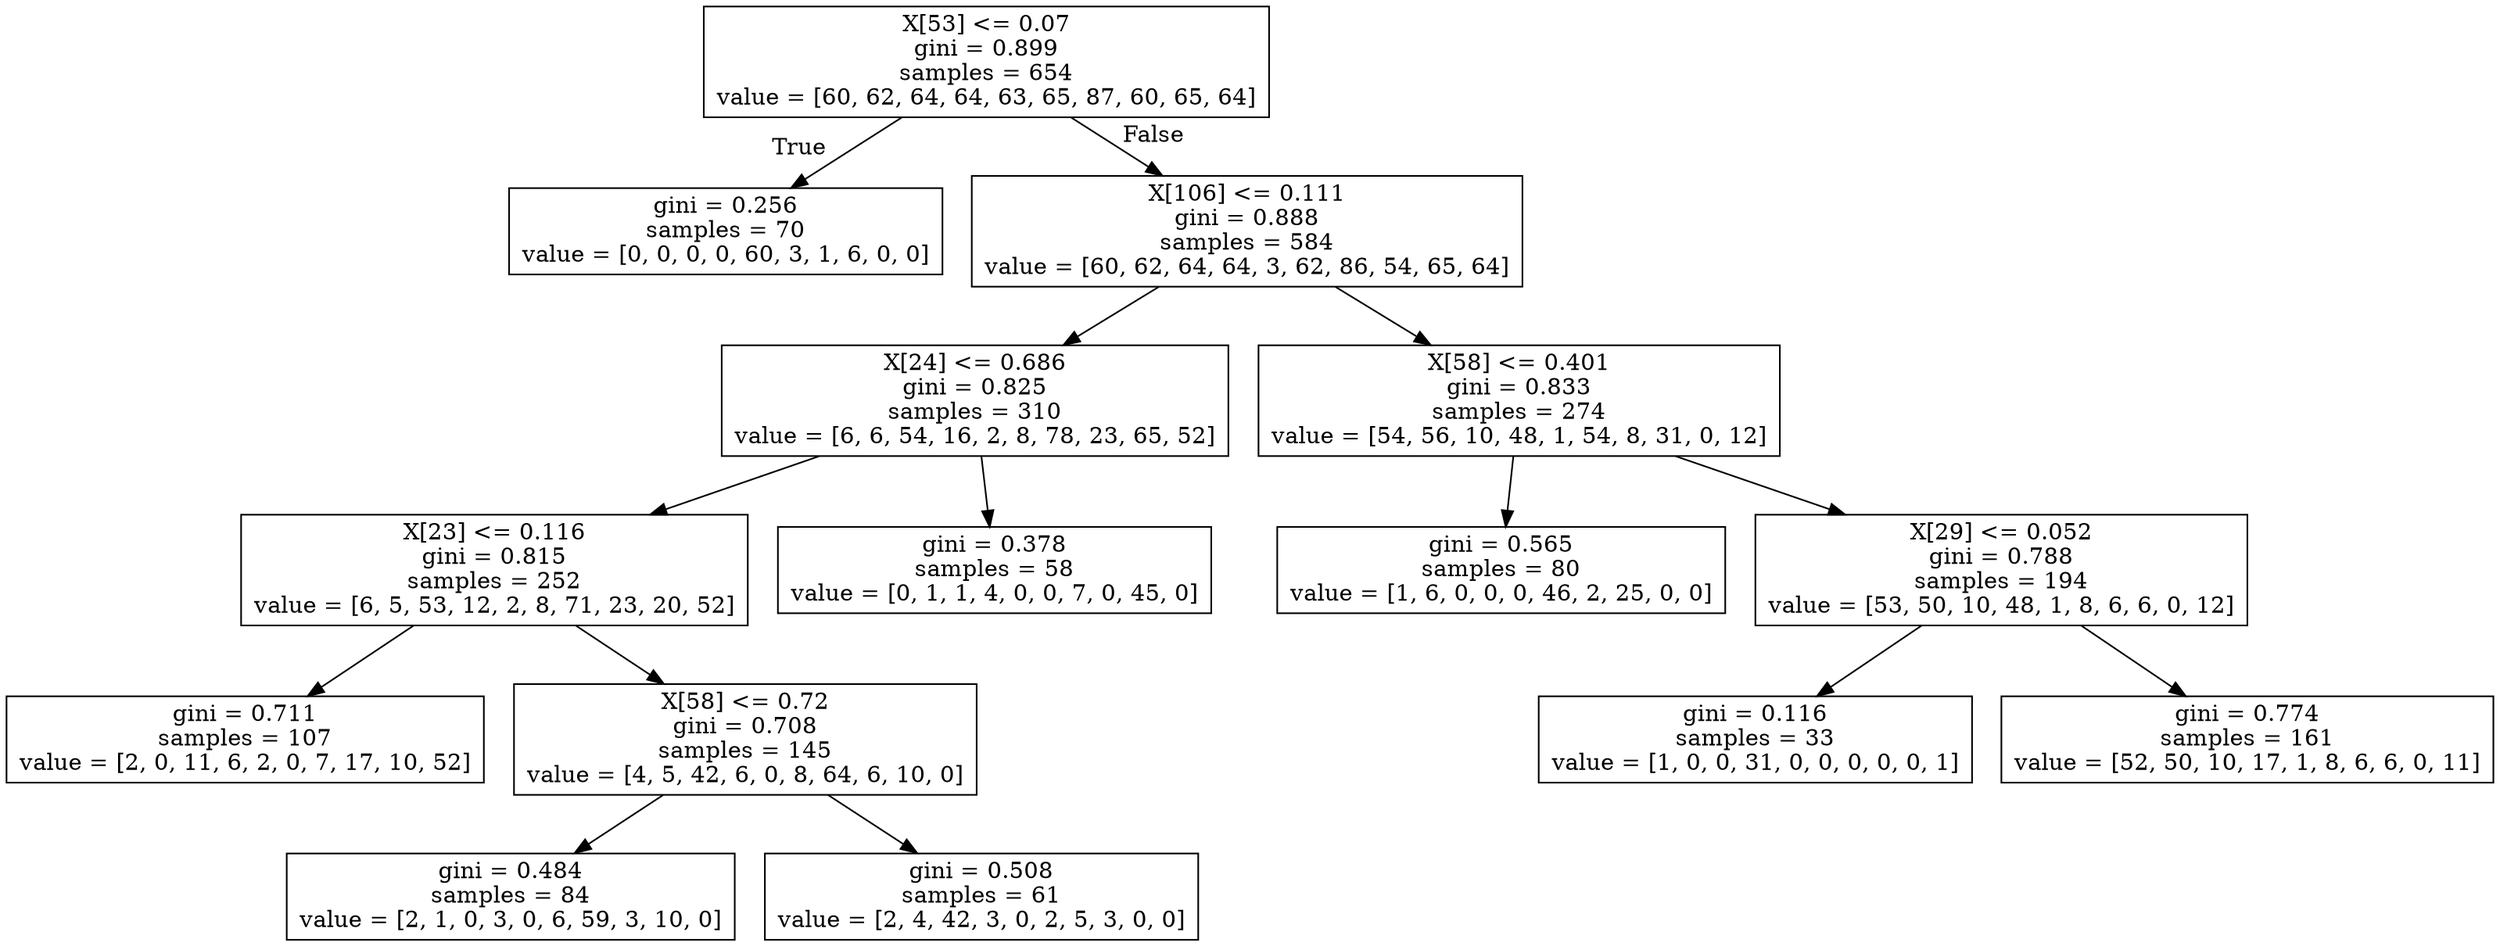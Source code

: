 digraph Tree {
node [shape=box] ;
0 [label="X[53] <= 0.07\ngini = 0.899\nsamples = 654\nvalue = [60, 62, 64, 64, 63, 65, 87, 60, 65, 64]"] ;
1 [label="gini = 0.256\nsamples = 70\nvalue = [0, 0, 0, 0, 60, 3, 1, 6, 0, 0]"] ;
0 -> 1 [labeldistance=2.5, labelangle=45, headlabel="True"] ;
2 [label="X[106] <= 0.111\ngini = 0.888\nsamples = 584\nvalue = [60, 62, 64, 64, 3, 62, 86, 54, 65, 64]"] ;
0 -> 2 [labeldistance=2.5, labelangle=-45, headlabel="False"] ;
3 [label="X[24] <= 0.686\ngini = 0.825\nsamples = 310\nvalue = [6, 6, 54, 16, 2, 8, 78, 23, 65, 52]"] ;
2 -> 3 ;
7 [label="X[23] <= 0.116\ngini = 0.815\nsamples = 252\nvalue = [6, 5, 53, 12, 2, 8, 71, 23, 20, 52]"] ;
3 -> 7 ;
9 [label="gini = 0.711\nsamples = 107\nvalue = [2, 0, 11, 6, 2, 0, 7, 17, 10, 52]"] ;
7 -> 9 ;
10 [label="X[58] <= 0.72\ngini = 0.708\nsamples = 145\nvalue = [4, 5, 42, 6, 0, 8, 64, 6, 10, 0]"] ;
7 -> 10 ;
11 [label="gini = 0.484\nsamples = 84\nvalue = [2, 1, 0, 3, 0, 6, 59, 3, 10, 0]"] ;
10 -> 11 ;
12 [label="gini = 0.508\nsamples = 61\nvalue = [2, 4, 42, 3, 0, 2, 5, 3, 0, 0]"] ;
10 -> 12 ;
8 [label="gini = 0.378\nsamples = 58\nvalue = [0, 1, 1, 4, 0, 0, 7, 0, 45, 0]"] ;
3 -> 8 ;
4 [label="X[58] <= 0.401\ngini = 0.833\nsamples = 274\nvalue = [54, 56, 10, 48, 1, 54, 8, 31, 0, 12]"] ;
2 -> 4 ;
5 [label="gini = 0.565\nsamples = 80\nvalue = [1, 6, 0, 0, 0, 46, 2, 25, 0, 0]"] ;
4 -> 5 ;
6 [label="X[29] <= 0.052\ngini = 0.788\nsamples = 194\nvalue = [53, 50, 10, 48, 1, 8, 6, 6, 0, 12]"] ;
4 -> 6 ;
13 [label="gini = 0.116\nsamples = 33\nvalue = [1, 0, 0, 31, 0, 0, 0, 0, 0, 1]"] ;
6 -> 13 ;
14 [label="gini = 0.774\nsamples = 161\nvalue = [52, 50, 10, 17, 1, 8, 6, 6, 0, 11]"] ;
6 -> 14 ;
}